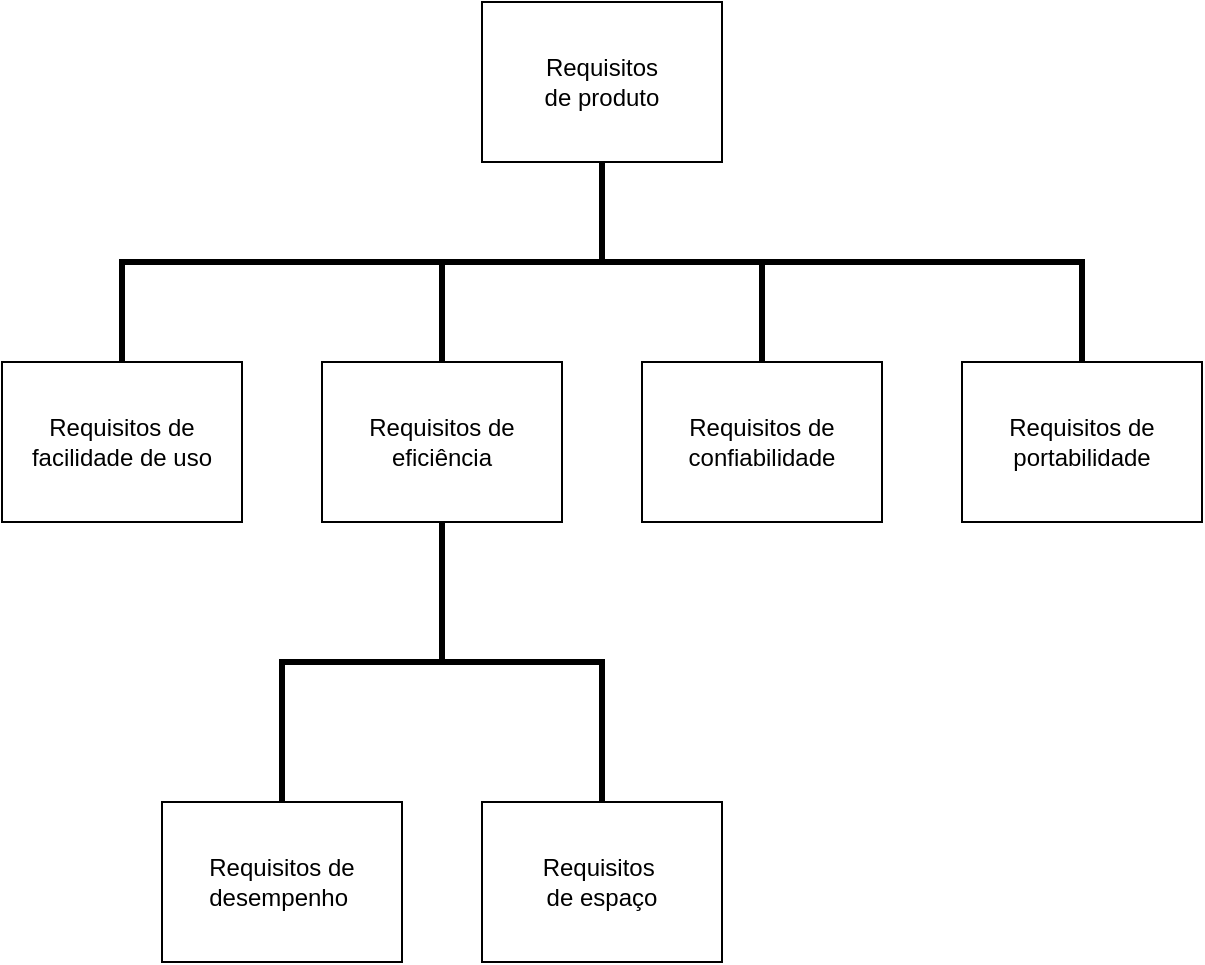 <mxfile version="24.3.1" type="device">
  <diagram name="Página-1" id="HO-6DLzjviTl0-a7OAtY">
    <mxGraphModel dx="2458" dy="884" grid="1" gridSize="10" guides="1" tooltips="1" connect="1" arrows="1" fold="1" page="1" pageScale="1" pageWidth="827" pageHeight="1169" math="0" shadow="0">
      <root>
        <mxCell id="0" />
        <mxCell id="1" parent="0" />
        <mxCell id="D2vJ71rPX1IRPK-Nk4Y--1" value="Requisitos&lt;div&gt;de produto&lt;/div&gt;" style="rounded=0;whiteSpace=wrap;html=1;" vertex="1" parent="1">
          <mxGeometry x="120" y="80" width="120" height="80" as="geometry" />
        </mxCell>
        <mxCell id="D2vJ71rPX1IRPK-Nk4Y--2" value="Requisitos de eficiência" style="rounded=0;whiteSpace=wrap;html=1;" vertex="1" parent="1">
          <mxGeometry x="40" y="260" width="120" height="80" as="geometry" />
        </mxCell>
        <mxCell id="D2vJ71rPX1IRPK-Nk4Y--3" value="Requisitos de confiabilidade" style="rounded=0;whiteSpace=wrap;html=1;" vertex="1" parent="1">
          <mxGeometry x="200" y="260" width="120" height="80" as="geometry" />
        </mxCell>
        <mxCell id="D2vJ71rPX1IRPK-Nk4Y--4" value="Requisitos de portabilidade" style="rounded=0;whiteSpace=wrap;html=1;" vertex="1" parent="1">
          <mxGeometry x="360" y="260" width="120" height="80" as="geometry" />
        </mxCell>
        <mxCell id="D2vJ71rPX1IRPK-Nk4Y--5" value="Requisitos de facilidade de uso" style="rounded=0;whiteSpace=wrap;html=1;" vertex="1" parent="1">
          <mxGeometry x="-120" y="260" width="120" height="80" as="geometry" />
        </mxCell>
        <mxCell id="D2vJ71rPX1IRPK-Nk4Y--6" style="rounded=0;orthogonalLoop=1;jettySize=auto;html=1;endArrow=none;endFill=0;strokeWidth=3;exitX=0.5;exitY=1;exitDx=0;exitDy=0;edgeStyle=orthogonalEdgeStyle;" edge="1" parent="1" source="D2vJ71rPX1IRPK-Nk4Y--1" target="D2vJ71rPX1IRPK-Nk4Y--2">
          <mxGeometry relative="1" as="geometry">
            <mxPoint x="480" y="410" as="sourcePoint" />
            <mxPoint x="200" y="490" as="targetPoint" />
          </mxGeometry>
        </mxCell>
        <mxCell id="D2vJ71rPX1IRPK-Nk4Y--7" style="rounded=0;orthogonalLoop=1;jettySize=auto;html=1;endArrow=none;endFill=0;strokeWidth=3;exitX=0.5;exitY=1;exitDx=0;exitDy=0;edgeStyle=orthogonalEdgeStyle;" edge="1" parent="1" source="D2vJ71rPX1IRPK-Nk4Y--1" target="D2vJ71rPX1IRPK-Nk4Y--5">
          <mxGeometry relative="1" as="geometry">
            <mxPoint x="160" y="100" as="sourcePoint" />
            <mxPoint x="-120" y="180" as="targetPoint" />
          </mxGeometry>
        </mxCell>
        <mxCell id="D2vJ71rPX1IRPK-Nk4Y--8" style="rounded=0;orthogonalLoop=1;jettySize=auto;html=1;endArrow=none;endFill=0;strokeWidth=3;exitX=0.5;exitY=1;exitDx=0;exitDy=0;edgeStyle=orthogonalEdgeStyle;" edge="1" parent="1" source="D2vJ71rPX1IRPK-Nk4Y--1" target="D2vJ71rPX1IRPK-Nk4Y--3">
          <mxGeometry relative="1" as="geometry">
            <mxPoint x="690" y="30" as="sourcePoint" />
            <mxPoint x="410" y="110" as="targetPoint" />
          </mxGeometry>
        </mxCell>
        <mxCell id="D2vJ71rPX1IRPK-Nk4Y--9" style="rounded=0;orthogonalLoop=1;jettySize=auto;html=1;endArrow=none;endFill=0;strokeWidth=3;exitX=0.5;exitY=1;exitDx=0;exitDy=0;entryX=0.5;entryY=0;entryDx=0;entryDy=0;edgeStyle=orthogonalEdgeStyle;" edge="1" parent="1" source="D2vJ71rPX1IRPK-Nk4Y--1" target="D2vJ71rPX1IRPK-Nk4Y--4">
          <mxGeometry relative="1" as="geometry">
            <mxPoint x="700" y="40" as="sourcePoint" />
            <mxPoint x="420" y="120" as="targetPoint" />
          </mxGeometry>
        </mxCell>
        <mxCell id="D2vJ71rPX1IRPK-Nk4Y--10" value="Requisitos de desempenho&amp;nbsp;" style="rounded=0;whiteSpace=wrap;html=1;" vertex="1" parent="1">
          <mxGeometry x="-40" y="480" width="120" height="80" as="geometry" />
        </mxCell>
        <mxCell id="D2vJ71rPX1IRPK-Nk4Y--11" value="Requisitos&amp;nbsp;&lt;div&gt;de espaço&lt;/div&gt;" style="rounded=0;whiteSpace=wrap;html=1;" vertex="1" parent="1">
          <mxGeometry x="120" y="480" width="120" height="80" as="geometry" />
        </mxCell>
        <mxCell id="D2vJ71rPX1IRPK-Nk4Y--12" style="rounded=0;orthogonalLoop=1;jettySize=auto;html=1;endArrow=none;endFill=0;strokeWidth=3;exitX=0.5;exitY=1;exitDx=0;exitDy=0;entryX=0.5;entryY=0;entryDx=0;entryDy=0;edgeStyle=orthogonalEdgeStyle;" edge="1" parent="1" source="D2vJ71rPX1IRPK-Nk4Y--2" target="D2vJ71rPX1IRPK-Nk4Y--10">
          <mxGeometry relative="1" as="geometry">
            <mxPoint x="750" y="10" as="sourcePoint" />
            <mxPoint x="190" y="90" as="targetPoint" />
          </mxGeometry>
        </mxCell>
        <mxCell id="D2vJ71rPX1IRPK-Nk4Y--13" style="rounded=0;orthogonalLoop=1;jettySize=auto;html=1;endArrow=none;endFill=0;strokeWidth=3;edgeStyle=orthogonalEdgeStyle;" edge="1" parent="1" source="D2vJ71rPX1IRPK-Nk4Y--2" target="D2vJ71rPX1IRPK-Nk4Y--11">
          <mxGeometry relative="1" as="geometry">
            <mxPoint x="760" y="20" as="sourcePoint" />
            <mxPoint x="200" y="100" as="targetPoint" />
          </mxGeometry>
        </mxCell>
      </root>
    </mxGraphModel>
  </diagram>
</mxfile>
